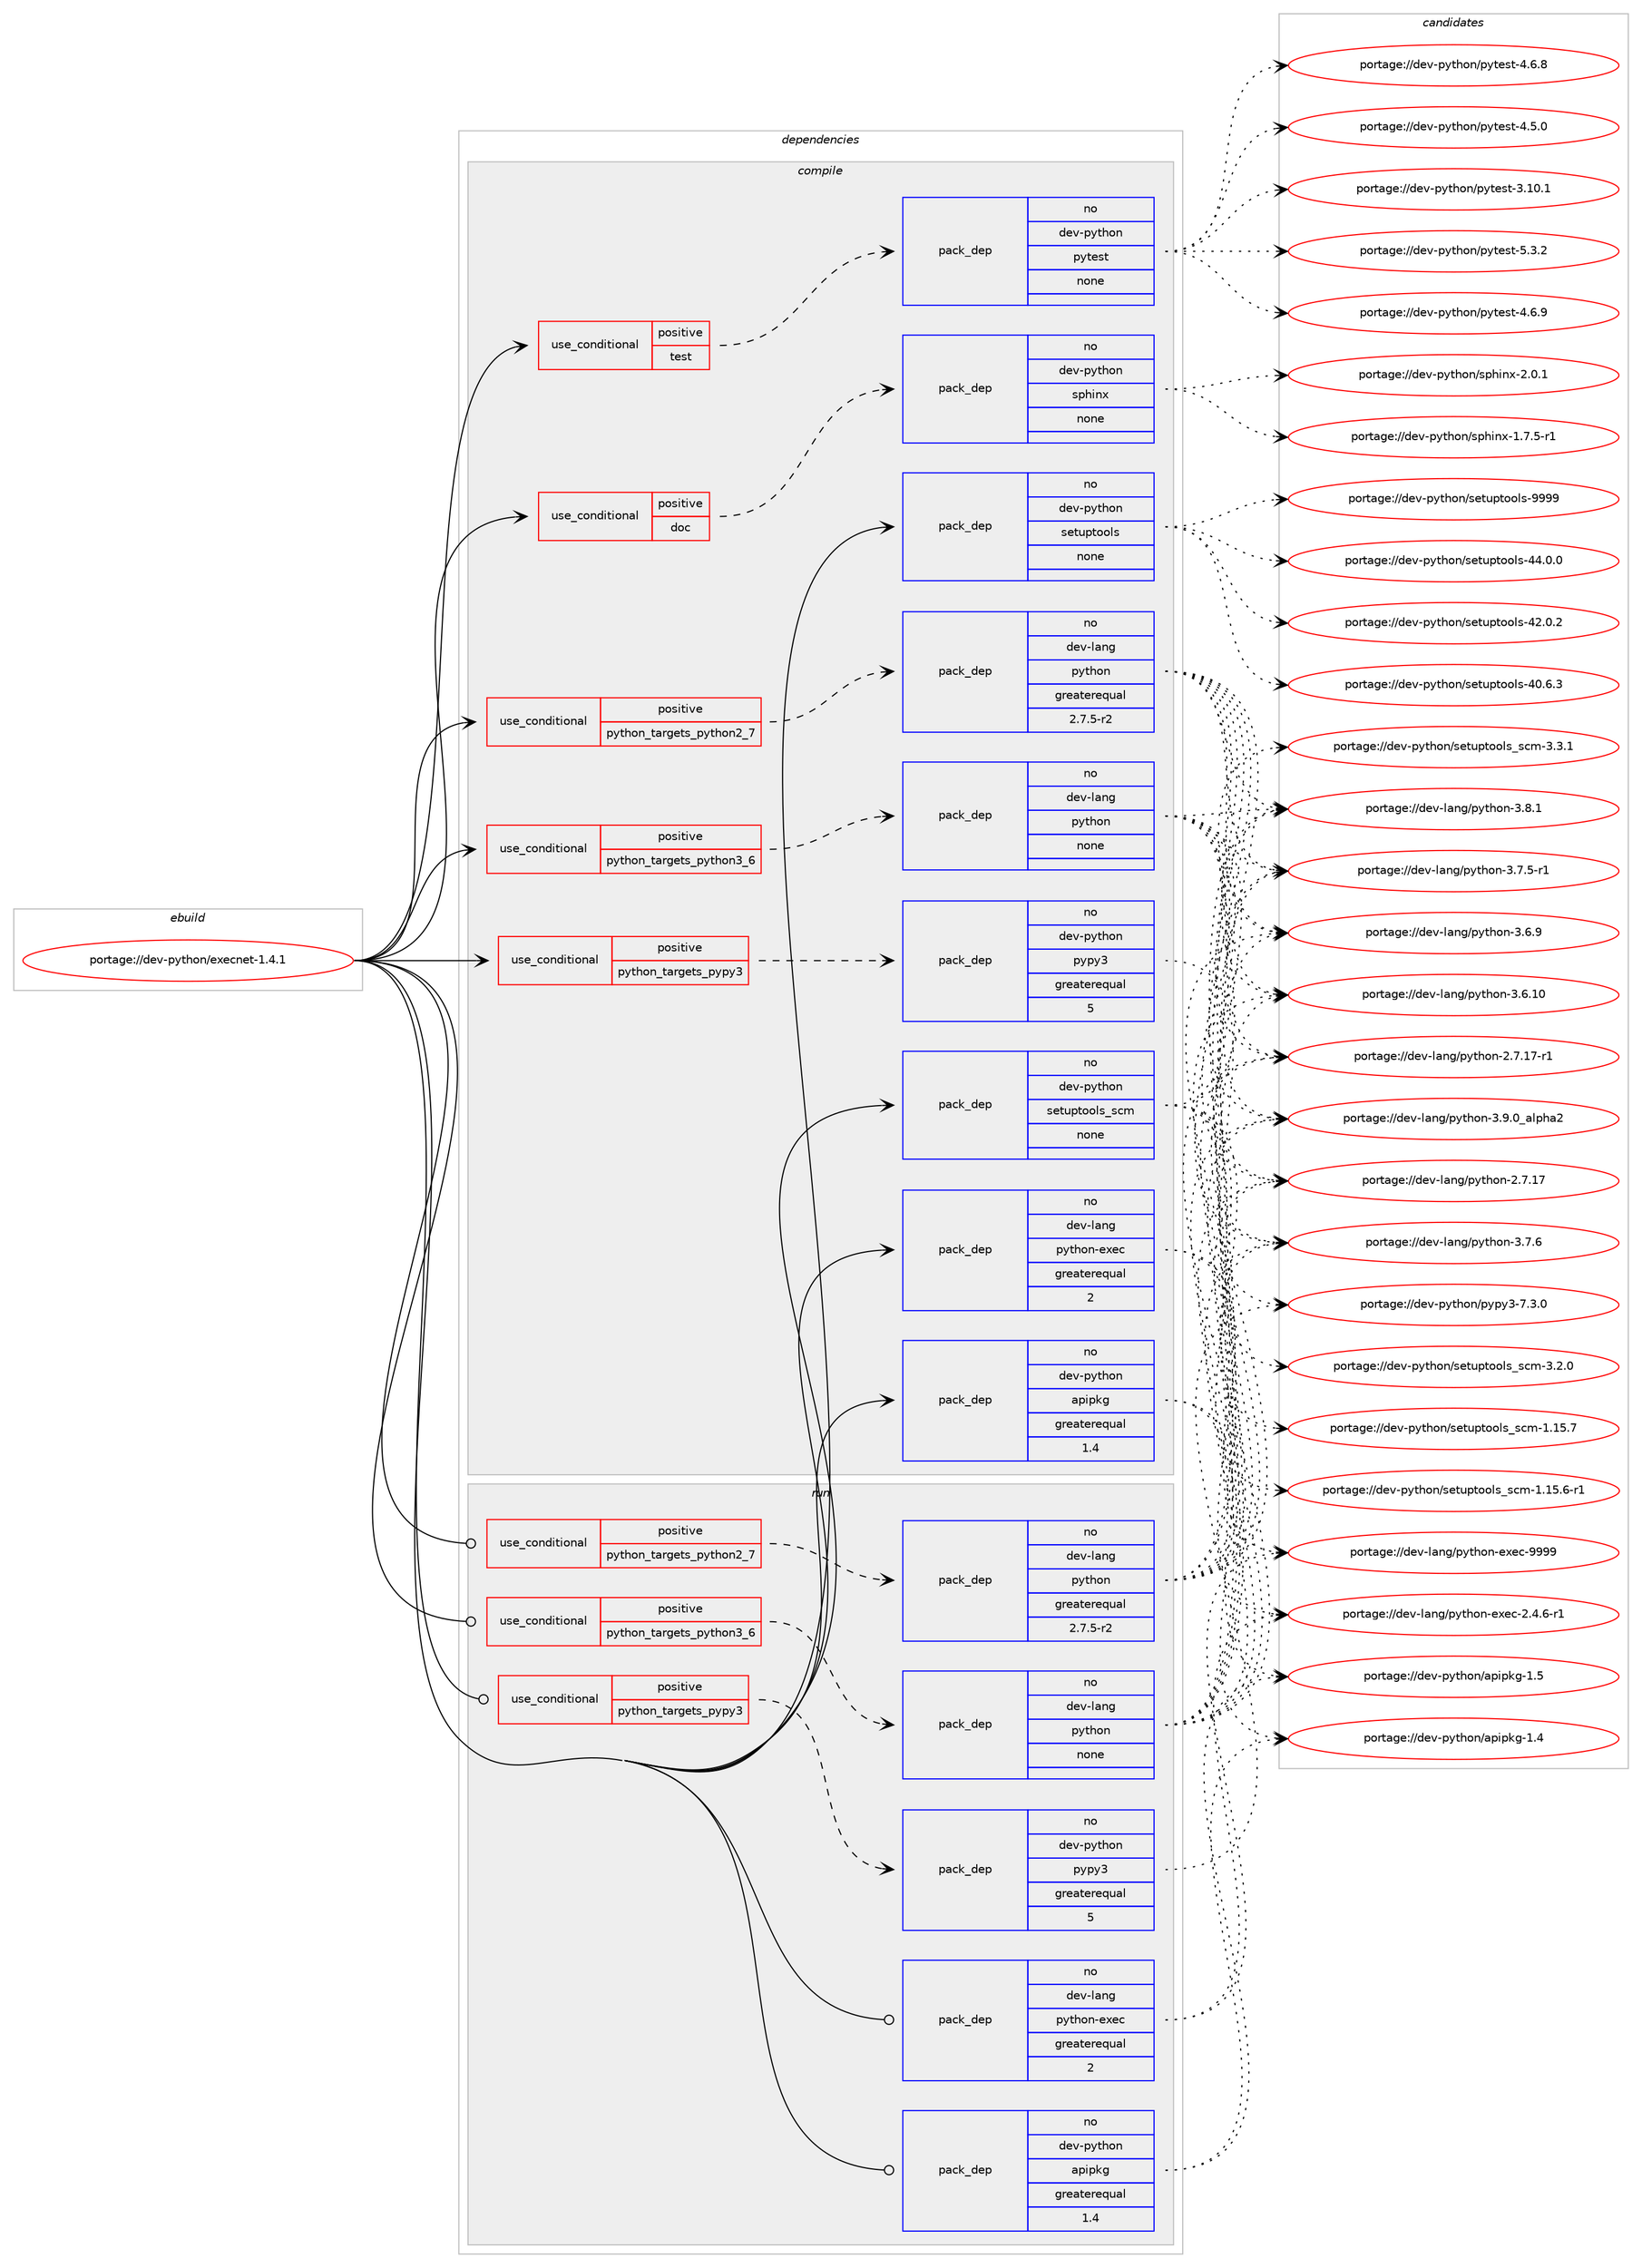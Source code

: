 digraph prolog {

# *************
# Graph options
# *************

newrank=true;
concentrate=true;
compound=true;
graph [rankdir=LR,fontname=Helvetica,fontsize=10,ranksep=1.5];#, ranksep=2.5, nodesep=0.2];
edge  [arrowhead=vee];
node  [fontname=Helvetica,fontsize=10];

# **********
# The ebuild
# **********

subgraph cluster_leftcol {
color=gray;
label=<<i>ebuild</i>>;
id [label="portage://dev-python/execnet-1.4.1", color=red, width=4, href="../dev-python/execnet-1.4.1.svg"];
}

# ****************
# The dependencies
# ****************

subgraph cluster_midcol {
color=gray;
label=<<i>dependencies</i>>;
subgraph cluster_compile {
fillcolor="#eeeeee";
style=filled;
label=<<i>compile</i>>;
subgraph cond116216 {
dependency462013 [label=<<TABLE BORDER="0" CELLBORDER="1" CELLSPACING="0" CELLPADDING="4"><TR><TD ROWSPAN="3" CELLPADDING="10">use_conditional</TD></TR><TR><TD>positive</TD></TR><TR><TD>doc</TD></TR></TABLE>>, shape=none, color=red];
subgraph pack340807 {
dependency462014 [label=<<TABLE BORDER="0" CELLBORDER="1" CELLSPACING="0" CELLPADDING="4" WIDTH="220"><TR><TD ROWSPAN="6" CELLPADDING="30">pack_dep</TD></TR><TR><TD WIDTH="110">no</TD></TR><TR><TD>dev-python</TD></TR><TR><TD>sphinx</TD></TR><TR><TD>none</TD></TR><TR><TD></TD></TR></TABLE>>, shape=none, color=blue];
}
dependency462013:e -> dependency462014:w [weight=20,style="dashed",arrowhead="vee"];
}
id:e -> dependency462013:w [weight=20,style="solid",arrowhead="vee"];
subgraph cond116217 {
dependency462015 [label=<<TABLE BORDER="0" CELLBORDER="1" CELLSPACING="0" CELLPADDING="4"><TR><TD ROWSPAN="3" CELLPADDING="10">use_conditional</TD></TR><TR><TD>positive</TD></TR><TR><TD>python_targets_pypy3</TD></TR></TABLE>>, shape=none, color=red];
subgraph pack340808 {
dependency462016 [label=<<TABLE BORDER="0" CELLBORDER="1" CELLSPACING="0" CELLPADDING="4" WIDTH="220"><TR><TD ROWSPAN="6" CELLPADDING="30">pack_dep</TD></TR><TR><TD WIDTH="110">no</TD></TR><TR><TD>dev-python</TD></TR><TR><TD>pypy3</TD></TR><TR><TD>greaterequal</TD></TR><TR><TD>5</TD></TR></TABLE>>, shape=none, color=blue];
}
dependency462015:e -> dependency462016:w [weight=20,style="dashed",arrowhead="vee"];
}
id:e -> dependency462015:w [weight=20,style="solid",arrowhead="vee"];
subgraph cond116218 {
dependency462017 [label=<<TABLE BORDER="0" CELLBORDER="1" CELLSPACING="0" CELLPADDING="4"><TR><TD ROWSPAN="3" CELLPADDING="10">use_conditional</TD></TR><TR><TD>positive</TD></TR><TR><TD>python_targets_python2_7</TD></TR></TABLE>>, shape=none, color=red];
subgraph pack340809 {
dependency462018 [label=<<TABLE BORDER="0" CELLBORDER="1" CELLSPACING="0" CELLPADDING="4" WIDTH="220"><TR><TD ROWSPAN="6" CELLPADDING="30">pack_dep</TD></TR><TR><TD WIDTH="110">no</TD></TR><TR><TD>dev-lang</TD></TR><TR><TD>python</TD></TR><TR><TD>greaterequal</TD></TR><TR><TD>2.7.5-r2</TD></TR></TABLE>>, shape=none, color=blue];
}
dependency462017:e -> dependency462018:w [weight=20,style="dashed",arrowhead="vee"];
}
id:e -> dependency462017:w [weight=20,style="solid",arrowhead="vee"];
subgraph cond116219 {
dependency462019 [label=<<TABLE BORDER="0" CELLBORDER="1" CELLSPACING="0" CELLPADDING="4"><TR><TD ROWSPAN="3" CELLPADDING="10">use_conditional</TD></TR><TR><TD>positive</TD></TR><TR><TD>python_targets_python3_6</TD></TR></TABLE>>, shape=none, color=red];
subgraph pack340810 {
dependency462020 [label=<<TABLE BORDER="0" CELLBORDER="1" CELLSPACING="0" CELLPADDING="4" WIDTH="220"><TR><TD ROWSPAN="6" CELLPADDING="30">pack_dep</TD></TR><TR><TD WIDTH="110">no</TD></TR><TR><TD>dev-lang</TD></TR><TR><TD>python</TD></TR><TR><TD>none</TD></TR><TR><TD></TD></TR></TABLE>>, shape=none, color=blue];
}
dependency462019:e -> dependency462020:w [weight=20,style="dashed",arrowhead="vee"];
}
id:e -> dependency462019:w [weight=20,style="solid",arrowhead="vee"];
subgraph cond116220 {
dependency462021 [label=<<TABLE BORDER="0" CELLBORDER="1" CELLSPACING="0" CELLPADDING="4"><TR><TD ROWSPAN="3" CELLPADDING="10">use_conditional</TD></TR><TR><TD>positive</TD></TR><TR><TD>test</TD></TR></TABLE>>, shape=none, color=red];
subgraph pack340811 {
dependency462022 [label=<<TABLE BORDER="0" CELLBORDER="1" CELLSPACING="0" CELLPADDING="4" WIDTH="220"><TR><TD ROWSPAN="6" CELLPADDING="30">pack_dep</TD></TR><TR><TD WIDTH="110">no</TD></TR><TR><TD>dev-python</TD></TR><TR><TD>pytest</TD></TR><TR><TD>none</TD></TR><TR><TD></TD></TR></TABLE>>, shape=none, color=blue];
}
dependency462021:e -> dependency462022:w [weight=20,style="dashed",arrowhead="vee"];
}
id:e -> dependency462021:w [weight=20,style="solid",arrowhead="vee"];
subgraph pack340812 {
dependency462023 [label=<<TABLE BORDER="0" CELLBORDER="1" CELLSPACING="0" CELLPADDING="4" WIDTH="220"><TR><TD ROWSPAN="6" CELLPADDING="30">pack_dep</TD></TR><TR><TD WIDTH="110">no</TD></TR><TR><TD>dev-lang</TD></TR><TR><TD>python-exec</TD></TR><TR><TD>greaterequal</TD></TR><TR><TD>2</TD></TR></TABLE>>, shape=none, color=blue];
}
id:e -> dependency462023:w [weight=20,style="solid",arrowhead="vee"];
subgraph pack340813 {
dependency462024 [label=<<TABLE BORDER="0" CELLBORDER="1" CELLSPACING="0" CELLPADDING="4" WIDTH="220"><TR><TD ROWSPAN="6" CELLPADDING="30">pack_dep</TD></TR><TR><TD WIDTH="110">no</TD></TR><TR><TD>dev-python</TD></TR><TR><TD>apipkg</TD></TR><TR><TD>greaterequal</TD></TR><TR><TD>1.4</TD></TR></TABLE>>, shape=none, color=blue];
}
id:e -> dependency462024:w [weight=20,style="solid",arrowhead="vee"];
subgraph pack340814 {
dependency462025 [label=<<TABLE BORDER="0" CELLBORDER="1" CELLSPACING="0" CELLPADDING="4" WIDTH="220"><TR><TD ROWSPAN="6" CELLPADDING="30">pack_dep</TD></TR><TR><TD WIDTH="110">no</TD></TR><TR><TD>dev-python</TD></TR><TR><TD>setuptools</TD></TR><TR><TD>none</TD></TR><TR><TD></TD></TR></TABLE>>, shape=none, color=blue];
}
id:e -> dependency462025:w [weight=20,style="solid",arrowhead="vee"];
subgraph pack340815 {
dependency462026 [label=<<TABLE BORDER="0" CELLBORDER="1" CELLSPACING="0" CELLPADDING="4" WIDTH="220"><TR><TD ROWSPAN="6" CELLPADDING="30">pack_dep</TD></TR><TR><TD WIDTH="110">no</TD></TR><TR><TD>dev-python</TD></TR><TR><TD>setuptools_scm</TD></TR><TR><TD>none</TD></TR><TR><TD></TD></TR></TABLE>>, shape=none, color=blue];
}
id:e -> dependency462026:w [weight=20,style="solid",arrowhead="vee"];
}
subgraph cluster_compileandrun {
fillcolor="#eeeeee";
style=filled;
label=<<i>compile and run</i>>;
}
subgraph cluster_run {
fillcolor="#eeeeee";
style=filled;
label=<<i>run</i>>;
subgraph cond116221 {
dependency462027 [label=<<TABLE BORDER="0" CELLBORDER="1" CELLSPACING="0" CELLPADDING="4"><TR><TD ROWSPAN="3" CELLPADDING="10">use_conditional</TD></TR><TR><TD>positive</TD></TR><TR><TD>python_targets_pypy3</TD></TR></TABLE>>, shape=none, color=red];
subgraph pack340816 {
dependency462028 [label=<<TABLE BORDER="0" CELLBORDER="1" CELLSPACING="0" CELLPADDING="4" WIDTH="220"><TR><TD ROWSPAN="6" CELLPADDING="30">pack_dep</TD></TR><TR><TD WIDTH="110">no</TD></TR><TR><TD>dev-python</TD></TR><TR><TD>pypy3</TD></TR><TR><TD>greaterequal</TD></TR><TR><TD>5</TD></TR></TABLE>>, shape=none, color=blue];
}
dependency462027:e -> dependency462028:w [weight=20,style="dashed",arrowhead="vee"];
}
id:e -> dependency462027:w [weight=20,style="solid",arrowhead="odot"];
subgraph cond116222 {
dependency462029 [label=<<TABLE BORDER="0" CELLBORDER="1" CELLSPACING="0" CELLPADDING="4"><TR><TD ROWSPAN="3" CELLPADDING="10">use_conditional</TD></TR><TR><TD>positive</TD></TR><TR><TD>python_targets_python2_7</TD></TR></TABLE>>, shape=none, color=red];
subgraph pack340817 {
dependency462030 [label=<<TABLE BORDER="0" CELLBORDER="1" CELLSPACING="0" CELLPADDING="4" WIDTH="220"><TR><TD ROWSPAN="6" CELLPADDING="30">pack_dep</TD></TR><TR><TD WIDTH="110">no</TD></TR><TR><TD>dev-lang</TD></TR><TR><TD>python</TD></TR><TR><TD>greaterequal</TD></TR><TR><TD>2.7.5-r2</TD></TR></TABLE>>, shape=none, color=blue];
}
dependency462029:e -> dependency462030:w [weight=20,style="dashed",arrowhead="vee"];
}
id:e -> dependency462029:w [weight=20,style="solid",arrowhead="odot"];
subgraph cond116223 {
dependency462031 [label=<<TABLE BORDER="0" CELLBORDER="1" CELLSPACING="0" CELLPADDING="4"><TR><TD ROWSPAN="3" CELLPADDING="10">use_conditional</TD></TR><TR><TD>positive</TD></TR><TR><TD>python_targets_python3_6</TD></TR></TABLE>>, shape=none, color=red];
subgraph pack340818 {
dependency462032 [label=<<TABLE BORDER="0" CELLBORDER="1" CELLSPACING="0" CELLPADDING="4" WIDTH="220"><TR><TD ROWSPAN="6" CELLPADDING="30">pack_dep</TD></TR><TR><TD WIDTH="110">no</TD></TR><TR><TD>dev-lang</TD></TR><TR><TD>python</TD></TR><TR><TD>none</TD></TR><TR><TD></TD></TR></TABLE>>, shape=none, color=blue];
}
dependency462031:e -> dependency462032:w [weight=20,style="dashed",arrowhead="vee"];
}
id:e -> dependency462031:w [weight=20,style="solid",arrowhead="odot"];
subgraph pack340819 {
dependency462033 [label=<<TABLE BORDER="0" CELLBORDER="1" CELLSPACING="0" CELLPADDING="4" WIDTH="220"><TR><TD ROWSPAN="6" CELLPADDING="30">pack_dep</TD></TR><TR><TD WIDTH="110">no</TD></TR><TR><TD>dev-lang</TD></TR><TR><TD>python-exec</TD></TR><TR><TD>greaterequal</TD></TR><TR><TD>2</TD></TR></TABLE>>, shape=none, color=blue];
}
id:e -> dependency462033:w [weight=20,style="solid",arrowhead="odot"];
subgraph pack340820 {
dependency462034 [label=<<TABLE BORDER="0" CELLBORDER="1" CELLSPACING="0" CELLPADDING="4" WIDTH="220"><TR><TD ROWSPAN="6" CELLPADDING="30">pack_dep</TD></TR><TR><TD WIDTH="110">no</TD></TR><TR><TD>dev-python</TD></TR><TR><TD>apipkg</TD></TR><TR><TD>greaterequal</TD></TR><TR><TD>1.4</TD></TR></TABLE>>, shape=none, color=blue];
}
id:e -> dependency462034:w [weight=20,style="solid",arrowhead="odot"];
}
}

# **************
# The candidates
# **************

subgraph cluster_choices {
rank=same;
color=gray;
label=<<i>candidates</i>>;

subgraph choice340807 {
color=black;
nodesep=1;
choice1001011184511212111610411111047115112104105110120455046484649 [label="portage://dev-python/sphinx-2.0.1", color=red, width=4,href="../dev-python/sphinx-2.0.1.svg"];
choice10010111845112121116104111110471151121041051101204549465546534511449 [label="portage://dev-python/sphinx-1.7.5-r1", color=red, width=4,href="../dev-python/sphinx-1.7.5-r1.svg"];
dependency462014:e -> choice1001011184511212111610411111047115112104105110120455046484649:w [style=dotted,weight="100"];
dependency462014:e -> choice10010111845112121116104111110471151121041051101204549465546534511449:w [style=dotted,weight="100"];
}
subgraph choice340808 {
color=black;
nodesep=1;
choice100101118451121211161041111104711212111212151455546514648 [label="portage://dev-python/pypy3-7.3.0", color=red, width=4,href="../dev-python/pypy3-7.3.0.svg"];
dependency462016:e -> choice100101118451121211161041111104711212111212151455546514648:w [style=dotted,weight="100"];
}
subgraph choice340809 {
color=black;
nodesep=1;
choice10010111845108971101034711212111610411111045514657464895971081121049750 [label="portage://dev-lang/python-3.9.0_alpha2", color=red, width=4,href="../dev-lang/python-3.9.0_alpha2.svg"];
choice100101118451089711010347112121116104111110455146564649 [label="portage://dev-lang/python-3.8.1", color=red, width=4,href="../dev-lang/python-3.8.1.svg"];
choice100101118451089711010347112121116104111110455146554654 [label="portage://dev-lang/python-3.7.6", color=red, width=4,href="../dev-lang/python-3.7.6.svg"];
choice1001011184510897110103471121211161041111104551465546534511449 [label="portage://dev-lang/python-3.7.5-r1", color=red, width=4,href="../dev-lang/python-3.7.5-r1.svg"];
choice100101118451089711010347112121116104111110455146544657 [label="portage://dev-lang/python-3.6.9", color=red, width=4,href="../dev-lang/python-3.6.9.svg"];
choice10010111845108971101034711212111610411111045514654464948 [label="portage://dev-lang/python-3.6.10", color=red, width=4,href="../dev-lang/python-3.6.10.svg"];
choice100101118451089711010347112121116104111110455046554649554511449 [label="portage://dev-lang/python-2.7.17-r1", color=red, width=4,href="../dev-lang/python-2.7.17-r1.svg"];
choice10010111845108971101034711212111610411111045504655464955 [label="portage://dev-lang/python-2.7.17", color=red, width=4,href="../dev-lang/python-2.7.17.svg"];
dependency462018:e -> choice10010111845108971101034711212111610411111045514657464895971081121049750:w [style=dotted,weight="100"];
dependency462018:e -> choice100101118451089711010347112121116104111110455146564649:w [style=dotted,weight="100"];
dependency462018:e -> choice100101118451089711010347112121116104111110455146554654:w [style=dotted,weight="100"];
dependency462018:e -> choice1001011184510897110103471121211161041111104551465546534511449:w [style=dotted,weight="100"];
dependency462018:e -> choice100101118451089711010347112121116104111110455146544657:w [style=dotted,weight="100"];
dependency462018:e -> choice10010111845108971101034711212111610411111045514654464948:w [style=dotted,weight="100"];
dependency462018:e -> choice100101118451089711010347112121116104111110455046554649554511449:w [style=dotted,weight="100"];
dependency462018:e -> choice10010111845108971101034711212111610411111045504655464955:w [style=dotted,weight="100"];
}
subgraph choice340810 {
color=black;
nodesep=1;
choice10010111845108971101034711212111610411111045514657464895971081121049750 [label="portage://dev-lang/python-3.9.0_alpha2", color=red, width=4,href="../dev-lang/python-3.9.0_alpha2.svg"];
choice100101118451089711010347112121116104111110455146564649 [label="portage://dev-lang/python-3.8.1", color=red, width=4,href="../dev-lang/python-3.8.1.svg"];
choice100101118451089711010347112121116104111110455146554654 [label="portage://dev-lang/python-3.7.6", color=red, width=4,href="../dev-lang/python-3.7.6.svg"];
choice1001011184510897110103471121211161041111104551465546534511449 [label="portage://dev-lang/python-3.7.5-r1", color=red, width=4,href="../dev-lang/python-3.7.5-r1.svg"];
choice100101118451089711010347112121116104111110455146544657 [label="portage://dev-lang/python-3.6.9", color=red, width=4,href="../dev-lang/python-3.6.9.svg"];
choice10010111845108971101034711212111610411111045514654464948 [label="portage://dev-lang/python-3.6.10", color=red, width=4,href="../dev-lang/python-3.6.10.svg"];
choice100101118451089711010347112121116104111110455046554649554511449 [label="portage://dev-lang/python-2.7.17-r1", color=red, width=4,href="../dev-lang/python-2.7.17-r1.svg"];
choice10010111845108971101034711212111610411111045504655464955 [label="portage://dev-lang/python-2.7.17", color=red, width=4,href="../dev-lang/python-2.7.17.svg"];
dependency462020:e -> choice10010111845108971101034711212111610411111045514657464895971081121049750:w [style=dotted,weight="100"];
dependency462020:e -> choice100101118451089711010347112121116104111110455146564649:w [style=dotted,weight="100"];
dependency462020:e -> choice100101118451089711010347112121116104111110455146554654:w [style=dotted,weight="100"];
dependency462020:e -> choice1001011184510897110103471121211161041111104551465546534511449:w [style=dotted,weight="100"];
dependency462020:e -> choice100101118451089711010347112121116104111110455146544657:w [style=dotted,weight="100"];
dependency462020:e -> choice10010111845108971101034711212111610411111045514654464948:w [style=dotted,weight="100"];
dependency462020:e -> choice100101118451089711010347112121116104111110455046554649554511449:w [style=dotted,weight="100"];
dependency462020:e -> choice10010111845108971101034711212111610411111045504655464955:w [style=dotted,weight="100"];
}
subgraph choice340811 {
color=black;
nodesep=1;
choice1001011184511212111610411111047112121116101115116455346514650 [label="portage://dev-python/pytest-5.3.2", color=red, width=4,href="../dev-python/pytest-5.3.2.svg"];
choice1001011184511212111610411111047112121116101115116455246544657 [label="portage://dev-python/pytest-4.6.9", color=red, width=4,href="../dev-python/pytest-4.6.9.svg"];
choice1001011184511212111610411111047112121116101115116455246544656 [label="portage://dev-python/pytest-4.6.8", color=red, width=4,href="../dev-python/pytest-4.6.8.svg"];
choice1001011184511212111610411111047112121116101115116455246534648 [label="portage://dev-python/pytest-4.5.0", color=red, width=4,href="../dev-python/pytest-4.5.0.svg"];
choice100101118451121211161041111104711212111610111511645514649484649 [label="portage://dev-python/pytest-3.10.1", color=red, width=4,href="../dev-python/pytest-3.10.1.svg"];
dependency462022:e -> choice1001011184511212111610411111047112121116101115116455346514650:w [style=dotted,weight="100"];
dependency462022:e -> choice1001011184511212111610411111047112121116101115116455246544657:w [style=dotted,weight="100"];
dependency462022:e -> choice1001011184511212111610411111047112121116101115116455246544656:w [style=dotted,weight="100"];
dependency462022:e -> choice1001011184511212111610411111047112121116101115116455246534648:w [style=dotted,weight="100"];
dependency462022:e -> choice100101118451121211161041111104711212111610111511645514649484649:w [style=dotted,weight="100"];
}
subgraph choice340812 {
color=black;
nodesep=1;
choice10010111845108971101034711212111610411111045101120101994557575757 [label="portage://dev-lang/python-exec-9999", color=red, width=4,href="../dev-lang/python-exec-9999.svg"];
choice10010111845108971101034711212111610411111045101120101994550465246544511449 [label="portage://dev-lang/python-exec-2.4.6-r1", color=red, width=4,href="../dev-lang/python-exec-2.4.6-r1.svg"];
dependency462023:e -> choice10010111845108971101034711212111610411111045101120101994557575757:w [style=dotted,weight="100"];
dependency462023:e -> choice10010111845108971101034711212111610411111045101120101994550465246544511449:w [style=dotted,weight="100"];
}
subgraph choice340813 {
color=black;
nodesep=1;
choice10010111845112121116104111110479711210511210710345494653 [label="portage://dev-python/apipkg-1.5", color=red, width=4,href="../dev-python/apipkg-1.5.svg"];
choice10010111845112121116104111110479711210511210710345494652 [label="portage://dev-python/apipkg-1.4", color=red, width=4,href="../dev-python/apipkg-1.4.svg"];
dependency462024:e -> choice10010111845112121116104111110479711210511210710345494653:w [style=dotted,weight="100"];
dependency462024:e -> choice10010111845112121116104111110479711210511210710345494652:w [style=dotted,weight="100"];
}
subgraph choice340814 {
color=black;
nodesep=1;
choice10010111845112121116104111110471151011161171121161111111081154557575757 [label="portage://dev-python/setuptools-9999", color=red, width=4,href="../dev-python/setuptools-9999.svg"];
choice100101118451121211161041111104711510111611711211611111110811545525246484648 [label="portage://dev-python/setuptools-44.0.0", color=red, width=4,href="../dev-python/setuptools-44.0.0.svg"];
choice100101118451121211161041111104711510111611711211611111110811545525046484650 [label="portage://dev-python/setuptools-42.0.2", color=red, width=4,href="../dev-python/setuptools-42.0.2.svg"];
choice100101118451121211161041111104711510111611711211611111110811545524846544651 [label="portage://dev-python/setuptools-40.6.3", color=red, width=4,href="../dev-python/setuptools-40.6.3.svg"];
dependency462025:e -> choice10010111845112121116104111110471151011161171121161111111081154557575757:w [style=dotted,weight="100"];
dependency462025:e -> choice100101118451121211161041111104711510111611711211611111110811545525246484648:w [style=dotted,weight="100"];
dependency462025:e -> choice100101118451121211161041111104711510111611711211611111110811545525046484650:w [style=dotted,weight="100"];
dependency462025:e -> choice100101118451121211161041111104711510111611711211611111110811545524846544651:w [style=dotted,weight="100"];
}
subgraph choice340815 {
color=black;
nodesep=1;
choice10010111845112121116104111110471151011161171121161111111081159511599109455146514649 [label="portage://dev-python/setuptools_scm-3.3.1", color=red, width=4,href="../dev-python/setuptools_scm-3.3.1.svg"];
choice10010111845112121116104111110471151011161171121161111111081159511599109455146504648 [label="portage://dev-python/setuptools_scm-3.2.0", color=red, width=4,href="../dev-python/setuptools_scm-3.2.0.svg"];
choice1001011184511212111610411111047115101116117112116111111108115951159910945494649534655 [label="portage://dev-python/setuptools_scm-1.15.7", color=red, width=4,href="../dev-python/setuptools_scm-1.15.7.svg"];
choice10010111845112121116104111110471151011161171121161111111081159511599109454946495346544511449 [label="portage://dev-python/setuptools_scm-1.15.6-r1", color=red, width=4,href="../dev-python/setuptools_scm-1.15.6-r1.svg"];
dependency462026:e -> choice10010111845112121116104111110471151011161171121161111111081159511599109455146514649:w [style=dotted,weight="100"];
dependency462026:e -> choice10010111845112121116104111110471151011161171121161111111081159511599109455146504648:w [style=dotted,weight="100"];
dependency462026:e -> choice1001011184511212111610411111047115101116117112116111111108115951159910945494649534655:w [style=dotted,weight="100"];
dependency462026:e -> choice10010111845112121116104111110471151011161171121161111111081159511599109454946495346544511449:w [style=dotted,weight="100"];
}
subgraph choice340816 {
color=black;
nodesep=1;
choice100101118451121211161041111104711212111212151455546514648 [label="portage://dev-python/pypy3-7.3.0", color=red, width=4,href="../dev-python/pypy3-7.3.0.svg"];
dependency462028:e -> choice100101118451121211161041111104711212111212151455546514648:w [style=dotted,weight="100"];
}
subgraph choice340817 {
color=black;
nodesep=1;
choice10010111845108971101034711212111610411111045514657464895971081121049750 [label="portage://dev-lang/python-3.9.0_alpha2", color=red, width=4,href="../dev-lang/python-3.9.0_alpha2.svg"];
choice100101118451089711010347112121116104111110455146564649 [label="portage://dev-lang/python-3.8.1", color=red, width=4,href="../dev-lang/python-3.8.1.svg"];
choice100101118451089711010347112121116104111110455146554654 [label="portage://dev-lang/python-3.7.6", color=red, width=4,href="../dev-lang/python-3.7.6.svg"];
choice1001011184510897110103471121211161041111104551465546534511449 [label="portage://dev-lang/python-3.7.5-r1", color=red, width=4,href="../dev-lang/python-3.7.5-r1.svg"];
choice100101118451089711010347112121116104111110455146544657 [label="portage://dev-lang/python-3.6.9", color=red, width=4,href="../dev-lang/python-3.6.9.svg"];
choice10010111845108971101034711212111610411111045514654464948 [label="portage://dev-lang/python-3.6.10", color=red, width=4,href="../dev-lang/python-3.6.10.svg"];
choice100101118451089711010347112121116104111110455046554649554511449 [label="portage://dev-lang/python-2.7.17-r1", color=red, width=4,href="../dev-lang/python-2.7.17-r1.svg"];
choice10010111845108971101034711212111610411111045504655464955 [label="portage://dev-lang/python-2.7.17", color=red, width=4,href="../dev-lang/python-2.7.17.svg"];
dependency462030:e -> choice10010111845108971101034711212111610411111045514657464895971081121049750:w [style=dotted,weight="100"];
dependency462030:e -> choice100101118451089711010347112121116104111110455146564649:w [style=dotted,weight="100"];
dependency462030:e -> choice100101118451089711010347112121116104111110455146554654:w [style=dotted,weight="100"];
dependency462030:e -> choice1001011184510897110103471121211161041111104551465546534511449:w [style=dotted,weight="100"];
dependency462030:e -> choice100101118451089711010347112121116104111110455146544657:w [style=dotted,weight="100"];
dependency462030:e -> choice10010111845108971101034711212111610411111045514654464948:w [style=dotted,weight="100"];
dependency462030:e -> choice100101118451089711010347112121116104111110455046554649554511449:w [style=dotted,weight="100"];
dependency462030:e -> choice10010111845108971101034711212111610411111045504655464955:w [style=dotted,weight="100"];
}
subgraph choice340818 {
color=black;
nodesep=1;
choice10010111845108971101034711212111610411111045514657464895971081121049750 [label="portage://dev-lang/python-3.9.0_alpha2", color=red, width=4,href="../dev-lang/python-3.9.0_alpha2.svg"];
choice100101118451089711010347112121116104111110455146564649 [label="portage://dev-lang/python-3.8.1", color=red, width=4,href="../dev-lang/python-3.8.1.svg"];
choice100101118451089711010347112121116104111110455146554654 [label="portage://dev-lang/python-3.7.6", color=red, width=4,href="../dev-lang/python-3.7.6.svg"];
choice1001011184510897110103471121211161041111104551465546534511449 [label="portage://dev-lang/python-3.7.5-r1", color=red, width=4,href="../dev-lang/python-3.7.5-r1.svg"];
choice100101118451089711010347112121116104111110455146544657 [label="portage://dev-lang/python-3.6.9", color=red, width=4,href="../dev-lang/python-3.6.9.svg"];
choice10010111845108971101034711212111610411111045514654464948 [label="portage://dev-lang/python-3.6.10", color=red, width=4,href="../dev-lang/python-3.6.10.svg"];
choice100101118451089711010347112121116104111110455046554649554511449 [label="portage://dev-lang/python-2.7.17-r1", color=red, width=4,href="../dev-lang/python-2.7.17-r1.svg"];
choice10010111845108971101034711212111610411111045504655464955 [label="portage://dev-lang/python-2.7.17", color=red, width=4,href="../dev-lang/python-2.7.17.svg"];
dependency462032:e -> choice10010111845108971101034711212111610411111045514657464895971081121049750:w [style=dotted,weight="100"];
dependency462032:e -> choice100101118451089711010347112121116104111110455146564649:w [style=dotted,weight="100"];
dependency462032:e -> choice100101118451089711010347112121116104111110455146554654:w [style=dotted,weight="100"];
dependency462032:e -> choice1001011184510897110103471121211161041111104551465546534511449:w [style=dotted,weight="100"];
dependency462032:e -> choice100101118451089711010347112121116104111110455146544657:w [style=dotted,weight="100"];
dependency462032:e -> choice10010111845108971101034711212111610411111045514654464948:w [style=dotted,weight="100"];
dependency462032:e -> choice100101118451089711010347112121116104111110455046554649554511449:w [style=dotted,weight="100"];
dependency462032:e -> choice10010111845108971101034711212111610411111045504655464955:w [style=dotted,weight="100"];
}
subgraph choice340819 {
color=black;
nodesep=1;
choice10010111845108971101034711212111610411111045101120101994557575757 [label="portage://dev-lang/python-exec-9999", color=red, width=4,href="../dev-lang/python-exec-9999.svg"];
choice10010111845108971101034711212111610411111045101120101994550465246544511449 [label="portage://dev-lang/python-exec-2.4.6-r1", color=red, width=4,href="../dev-lang/python-exec-2.4.6-r1.svg"];
dependency462033:e -> choice10010111845108971101034711212111610411111045101120101994557575757:w [style=dotted,weight="100"];
dependency462033:e -> choice10010111845108971101034711212111610411111045101120101994550465246544511449:w [style=dotted,weight="100"];
}
subgraph choice340820 {
color=black;
nodesep=1;
choice10010111845112121116104111110479711210511210710345494653 [label="portage://dev-python/apipkg-1.5", color=red, width=4,href="../dev-python/apipkg-1.5.svg"];
choice10010111845112121116104111110479711210511210710345494652 [label="portage://dev-python/apipkg-1.4", color=red, width=4,href="../dev-python/apipkg-1.4.svg"];
dependency462034:e -> choice10010111845112121116104111110479711210511210710345494653:w [style=dotted,weight="100"];
dependency462034:e -> choice10010111845112121116104111110479711210511210710345494652:w [style=dotted,weight="100"];
}
}

}
